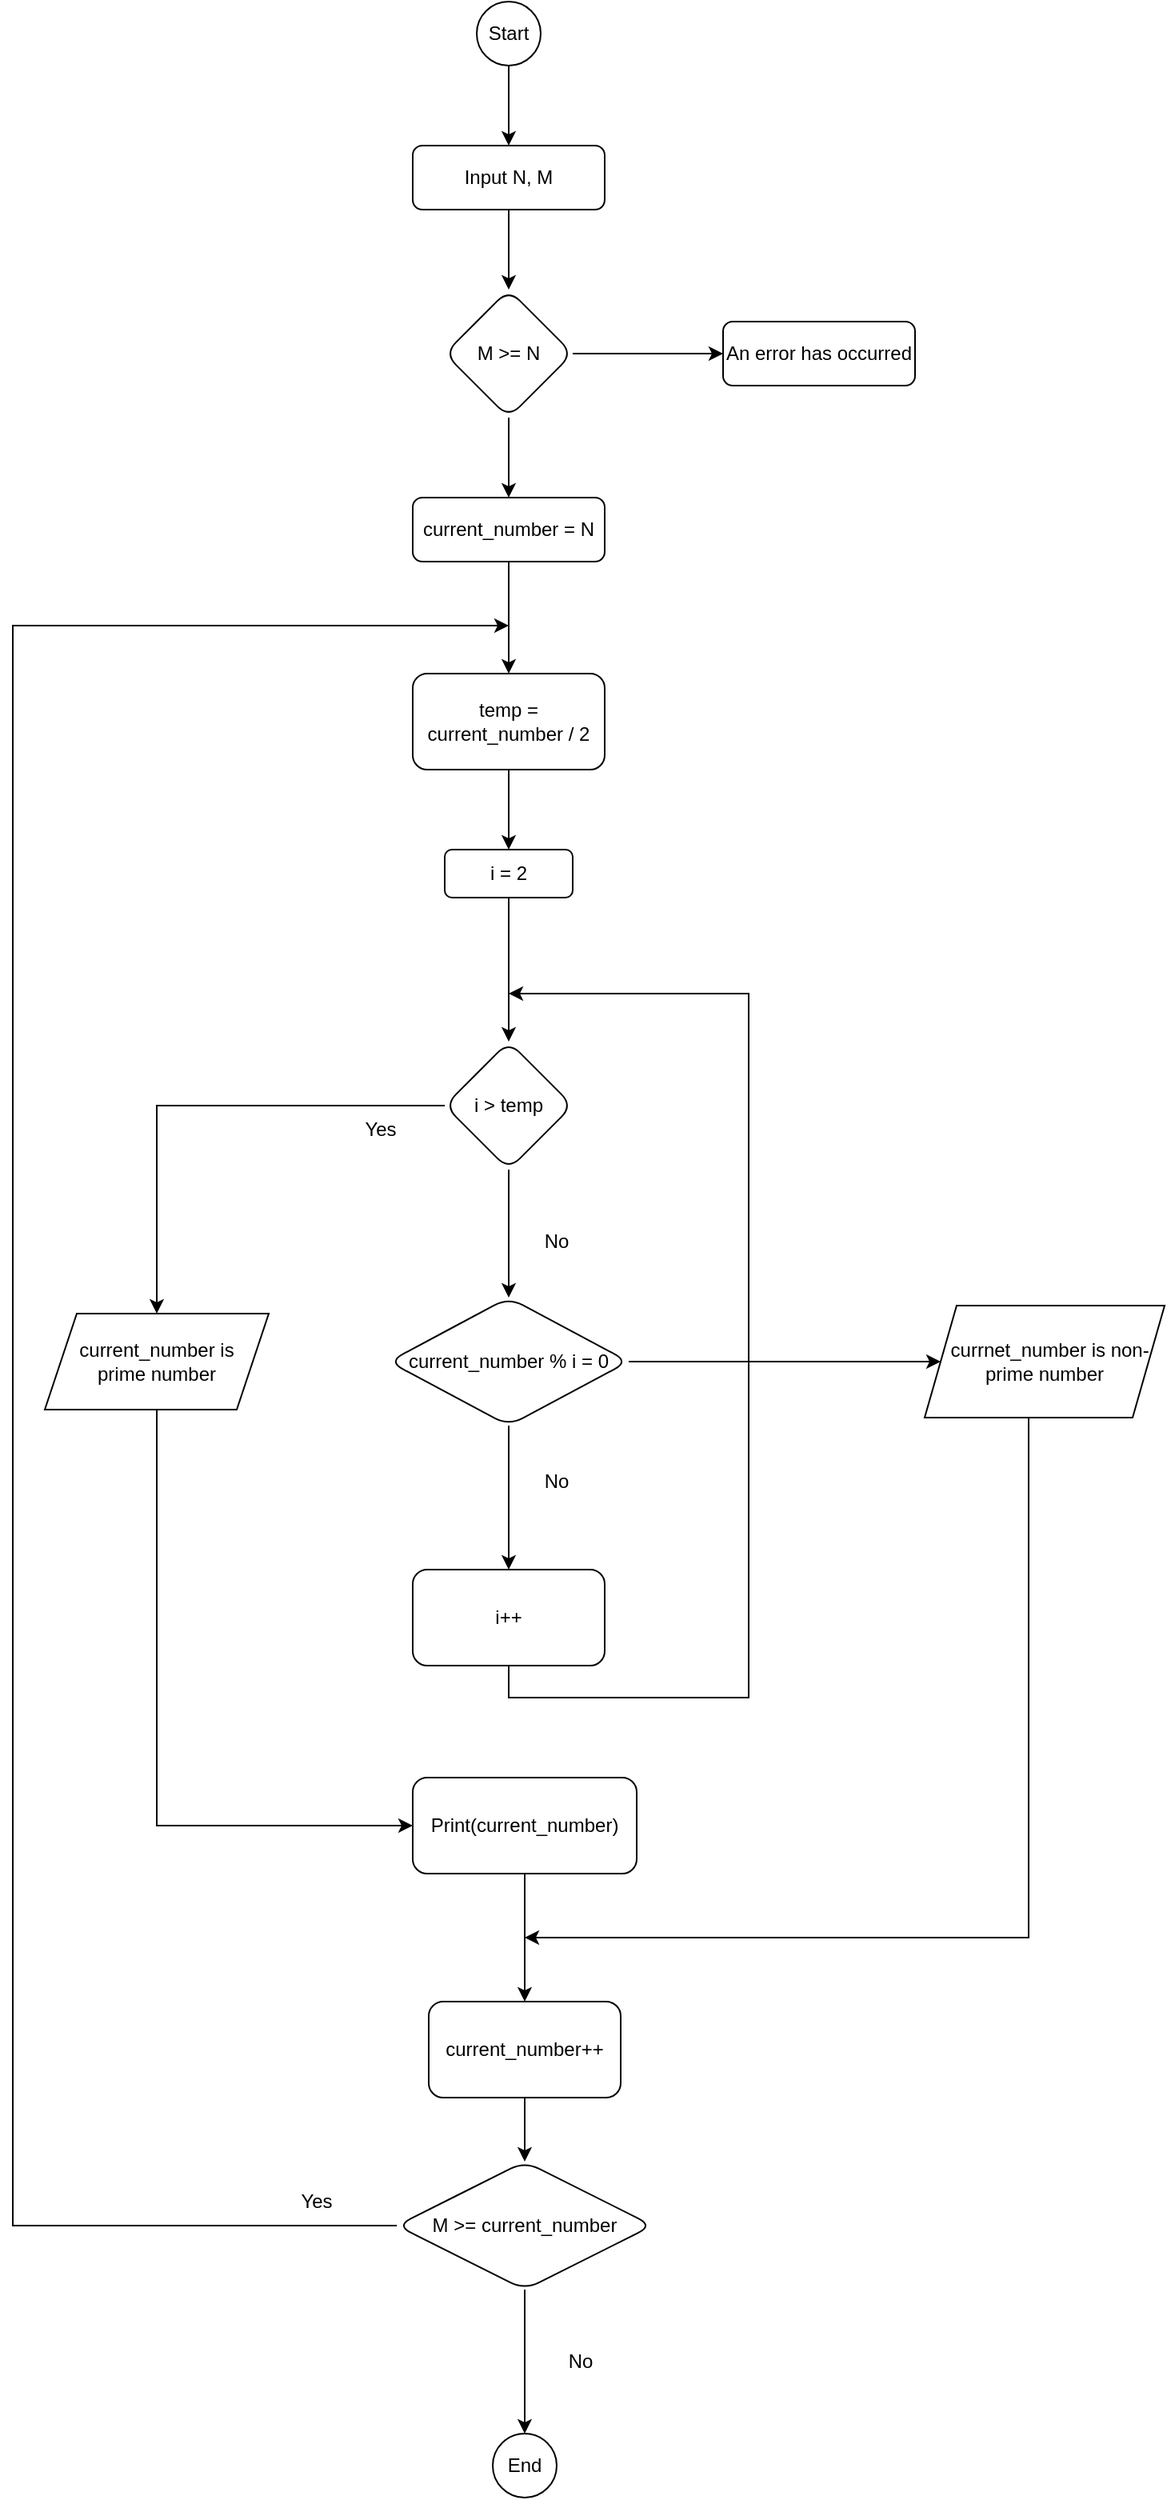 <mxfile version="18.2.1" type="device"><diagram id="C5RBs43oDa-KdzZeNtuy" name="Page-1"><mxGraphModel dx="3910" dy="2409" grid="1" gridSize="10" guides="1" tooltips="1" connect="1" arrows="1" fold="1" page="1" pageScale="1" pageWidth="827" pageHeight="1169" math="0" shadow="0"><root><mxCell id="WIyWlLk6GJQsqaUBKTNV-0"/><mxCell id="WIyWlLk6GJQsqaUBKTNV-1" parent="WIyWlLk6GJQsqaUBKTNV-0"/><mxCell id="dlqSTNYIiKk6qtpHYhSX-20" value="" style="edgeStyle=orthogonalEdgeStyle;rounded=0;orthogonalLoop=1;jettySize=auto;html=1;" edge="1" parent="WIyWlLk6GJQsqaUBKTNV-1" source="WIyWlLk6GJQsqaUBKTNV-3" target="dlqSTNYIiKk6qtpHYhSX-19"><mxGeometry relative="1" as="geometry"/></mxCell><mxCell id="WIyWlLk6GJQsqaUBKTNV-3" value="Input N, M" style="rounded=1;whiteSpace=wrap;html=1;fontSize=12;glass=0;strokeWidth=1;shadow=0;" parent="WIyWlLk6GJQsqaUBKTNV-1" vertex="1"><mxGeometry x="160" y="80" width="120" height="40" as="geometry"/></mxCell><mxCell id="WIyWlLk6GJQsqaUBKTNV-7" value="An error has occurred" style="rounded=1;whiteSpace=wrap;html=1;fontSize=12;glass=0;strokeWidth=1;shadow=0;" parent="WIyWlLk6GJQsqaUBKTNV-1" vertex="1"><mxGeometry x="354" y="190" width="120" height="40" as="geometry"/></mxCell><mxCell id="dlqSTNYIiKk6qtpHYhSX-10" value="" style="edgeStyle=orthogonalEdgeStyle;rounded=0;orthogonalLoop=1;jettySize=auto;html=1;" edge="1" parent="WIyWlLk6GJQsqaUBKTNV-1" source="dlqSTNYIiKk6qtpHYhSX-0" target="dlqSTNYIiKk6qtpHYhSX-9"><mxGeometry relative="1" as="geometry"/></mxCell><mxCell id="dlqSTNYIiKk6qtpHYhSX-0" value="current_number = N" style="rounded=1;whiteSpace=wrap;html=1;" vertex="1" parent="WIyWlLk6GJQsqaUBKTNV-1"><mxGeometry x="160" y="300" width="120" height="40" as="geometry"/></mxCell><mxCell id="dlqSTNYIiKk6qtpHYhSX-59" style="edgeStyle=orthogonalEdgeStyle;rounded=0;orthogonalLoop=1;jettySize=auto;html=1;exitX=0;exitY=0.5;exitDx=0;exitDy=0;" edge="1" parent="WIyWlLk6GJQsqaUBKTNV-1" source="dlqSTNYIiKk6qtpHYhSX-66"><mxGeometry relative="1" as="geometry"><mxPoint x="220" y="380" as="targetPoint"/><mxPoint x="145" y="1380" as="sourcePoint"/><Array as="points"><mxPoint x="150" y="1380"/><mxPoint x="-90" y="1380"/><mxPoint x="-90" y="380"/></Array></mxGeometry></mxCell><mxCell id="dlqSTNYIiKk6qtpHYhSX-62" style="edgeStyle=orthogonalEdgeStyle;rounded=0;orthogonalLoop=1;jettySize=auto;html=1;entryX=0.5;entryY=0;entryDx=0;entryDy=0;exitX=0.5;exitY=1;exitDx=0;exitDy=0;" edge="1" parent="WIyWlLk6GJQsqaUBKTNV-1" source="dlqSTNYIiKk6qtpHYhSX-66" target="dlqSTNYIiKk6qtpHYhSX-39"><mxGeometry relative="1" as="geometry"><mxPoint x="230" y="1410" as="sourcePoint"/></mxGeometry></mxCell><mxCell id="dlqSTNYIiKk6qtpHYhSX-12" value="" style="edgeStyle=orthogonalEdgeStyle;rounded=0;orthogonalLoop=1;jettySize=auto;html=1;" edge="1" parent="WIyWlLk6GJQsqaUBKTNV-1" source="dlqSTNYIiKk6qtpHYhSX-9" target="dlqSTNYIiKk6qtpHYhSX-11"><mxGeometry relative="1" as="geometry"/></mxCell><mxCell id="dlqSTNYIiKk6qtpHYhSX-9" value="temp = current_number / 2" style="whiteSpace=wrap;html=1;rounded=1;" vertex="1" parent="WIyWlLk6GJQsqaUBKTNV-1"><mxGeometry x="160" y="410" width="120" height="60" as="geometry"/></mxCell><mxCell id="dlqSTNYIiKk6qtpHYhSX-16" value="" style="edgeStyle=orthogonalEdgeStyle;rounded=0;orthogonalLoop=1;jettySize=auto;html=1;" edge="1" parent="WIyWlLk6GJQsqaUBKTNV-1" source="dlqSTNYIiKk6qtpHYhSX-11" target="dlqSTNYIiKk6qtpHYhSX-15"><mxGeometry relative="1" as="geometry"/></mxCell><mxCell id="dlqSTNYIiKk6qtpHYhSX-11" value="i = 2" style="whiteSpace=wrap;html=1;rounded=1;" vertex="1" parent="WIyWlLk6GJQsqaUBKTNV-1"><mxGeometry x="180" y="520" width="80" height="30" as="geometry"/></mxCell><mxCell id="dlqSTNYIiKk6qtpHYhSX-30" value="" style="edgeStyle=orthogonalEdgeStyle;rounded=0;orthogonalLoop=1;jettySize=auto;html=1;" edge="1" parent="WIyWlLk6GJQsqaUBKTNV-1" source="dlqSTNYIiKk6qtpHYhSX-15" target="dlqSTNYIiKk6qtpHYhSX-29"><mxGeometry relative="1" as="geometry"/></mxCell><mxCell id="dlqSTNYIiKk6qtpHYhSX-51" style="edgeStyle=orthogonalEdgeStyle;rounded=0;orthogonalLoop=1;jettySize=auto;html=1;entryX=0.5;entryY=0;entryDx=0;entryDy=0;" edge="1" parent="WIyWlLk6GJQsqaUBKTNV-1" source="dlqSTNYIiKk6qtpHYhSX-15" target="dlqSTNYIiKk6qtpHYhSX-50"><mxGeometry relative="1" as="geometry"/></mxCell><mxCell id="dlqSTNYIiKk6qtpHYhSX-15" value="i &amp;gt; temp" style="rhombus;whiteSpace=wrap;html=1;rounded=1;" vertex="1" parent="WIyWlLk6GJQsqaUBKTNV-1"><mxGeometry x="180" y="640" width="80" height="80" as="geometry"/></mxCell><mxCell id="dlqSTNYIiKk6qtpHYhSX-22" value="" style="edgeStyle=orthogonalEdgeStyle;rounded=0;orthogonalLoop=1;jettySize=auto;html=1;" edge="1" parent="WIyWlLk6GJQsqaUBKTNV-1" source="dlqSTNYIiKk6qtpHYhSX-19" target="WIyWlLk6GJQsqaUBKTNV-7"><mxGeometry relative="1" as="geometry"/></mxCell><mxCell id="dlqSTNYIiKk6qtpHYhSX-23" style="edgeStyle=orthogonalEdgeStyle;rounded=0;orthogonalLoop=1;jettySize=auto;html=1;exitX=0.5;exitY=1;exitDx=0;exitDy=0;entryX=0.5;entryY=0;entryDx=0;entryDy=0;" edge="1" parent="WIyWlLk6GJQsqaUBKTNV-1" source="dlqSTNYIiKk6qtpHYhSX-19" target="dlqSTNYIiKk6qtpHYhSX-0"><mxGeometry relative="1" as="geometry"/></mxCell><mxCell id="dlqSTNYIiKk6qtpHYhSX-19" value="M &amp;gt;= N" style="rhombus;whiteSpace=wrap;html=1;rounded=1;glass=0;strokeWidth=1;shadow=0;" vertex="1" parent="WIyWlLk6GJQsqaUBKTNV-1"><mxGeometry x="180" y="170" width="80" height="80" as="geometry"/></mxCell><mxCell id="dlqSTNYIiKk6qtpHYhSX-26" value="No" style="text;html=1;strokeColor=none;fillColor=none;align=center;verticalAlign=middle;whiteSpace=wrap;rounded=0;" vertex="1" parent="WIyWlLk6GJQsqaUBKTNV-1"><mxGeometry x="220" y="750" width="60" height="30" as="geometry"/></mxCell><mxCell id="dlqSTNYIiKk6qtpHYhSX-32" value="" style="edgeStyle=orthogonalEdgeStyle;rounded=0;orthogonalLoop=1;jettySize=auto;html=1;" edge="1" parent="WIyWlLk6GJQsqaUBKTNV-1" source="dlqSTNYIiKk6qtpHYhSX-29" target="dlqSTNYIiKk6qtpHYhSX-31"><mxGeometry relative="1" as="geometry"/></mxCell><mxCell id="dlqSTNYIiKk6qtpHYhSX-65" style="edgeStyle=orthogonalEdgeStyle;rounded=0;orthogonalLoop=1;jettySize=auto;html=1;exitX=1;exitY=0.5;exitDx=0;exitDy=0;entryX=0;entryY=0.5;entryDx=0;entryDy=0;" edge="1" parent="WIyWlLk6GJQsqaUBKTNV-1" source="dlqSTNYIiKk6qtpHYhSX-29" target="dlqSTNYIiKk6qtpHYhSX-53"><mxGeometry relative="1" as="geometry"/></mxCell><mxCell id="dlqSTNYIiKk6qtpHYhSX-29" value="current_number % i = 0" style="rhombus;whiteSpace=wrap;html=1;rounded=1;" vertex="1" parent="WIyWlLk6GJQsqaUBKTNV-1"><mxGeometry x="145" y="800" width="150" height="80" as="geometry"/></mxCell><mxCell id="dlqSTNYIiKk6qtpHYhSX-35" style="edgeStyle=orthogonalEdgeStyle;rounded=0;orthogonalLoop=1;jettySize=auto;html=1;exitX=0.5;exitY=1;exitDx=0;exitDy=0;" edge="1" parent="WIyWlLk6GJQsqaUBKTNV-1" source="dlqSTNYIiKk6qtpHYhSX-31"><mxGeometry relative="1" as="geometry"><mxPoint x="220" y="610" as="targetPoint"/><Array as="points"><mxPoint x="220" y="1050"/><mxPoint x="370" y="1050"/><mxPoint x="370" y="610"/></Array></mxGeometry></mxCell><mxCell id="dlqSTNYIiKk6qtpHYhSX-31" value="i++" style="whiteSpace=wrap;html=1;rounded=1;" vertex="1" parent="WIyWlLk6GJQsqaUBKTNV-1"><mxGeometry x="160" y="970" width="120" height="60" as="geometry"/></mxCell><mxCell id="dlqSTNYIiKk6qtpHYhSX-33" value="No" style="text;html=1;strokeColor=none;fillColor=none;align=center;verticalAlign=middle;whiteSpace=wrap;rounded=0;" vertex="1" parent="WIyWlLk6GJQsqaUBKTNV-1"><mxGeometry x="220" y="900" width="60" height="30" as="geometry"/></mxCell><mxCell id="dlqSTNYIiKk6qtpHYhSX-38" style="edgeStyle=orthogonalEdgeStyle;rounded=0;orthogonalLoop=1;jettySize=auto;html=1;exitX=0.5;exitY=1;exitDx=0;exitDy=0;entryX=0.5;entryY=0;entryDx=0;entryDy=0;" edge="1" parent="WIyWlLk6GJQsqaUBKTNV-1" source="dlqSTNYIiKk6qtpHYhSX-37" target="WIyWlLk6GJQsqaUBKTNV-3"><mxGeometry relative="1" as="geometry"/></mxCell><mxCell id="dlqSTNYIiKk6qtpHYhSX-37" value="Start" style="ellipse;whiteSpace=wrap;html=1;aspect=fixed;" vertex="1" parent="WIyWlLk6GJQsqaUBKTNV-1"><mxGeometry x="200" y="-10" width="40" height="40" as="geometry"/></mxCell><mxCell id="dlqSTNYIiKk6qtpHYhSX-39" value="End" style="ellipse;whiteSpace=wrap;html=1;aspect=fixed;" vertex="1" parent="WIyWlLk6GJQsqaUBKTNV-1"><mxGeometry x="210" y="1510" width="40" height="40" as="geometry"/></mxCell><mxCell id="dlqSTNYIiKk6qtpHYhSX-56" value="" style="edgeStyle=orthogonalEdgeStyle;rounded=0;orthogonalLoop=1;jettySize=auto;html=1;" edge="1" parent="WIyWlLk6GJQsqaUBKTNV-1" source="dlqSTNYIiKk6qtpHYhSX-47" target="dlqSTNYIiKk6qtpHYhSX-55"><mxGeometry relative="1" as="geometry"/></mxCell><mxCell id="dlqSTNYIiKk6qtpHYhSX-47" value="Print(current_number)" style="whiteSpace=wrap;html=1;rounded=1;" vertex="1" parent="WIyWlLk6GJQsqaUBKTNV-1"><mxGeometry x="160" y="1100" width="140" height="60" as="geometry"/></mxCell><mxCell id="dlqSTNYIiKk6qtpHYhSX-49" value="Yes" style="text;html=1;strokeColor=none;fillColor=none;align=center;verticalAlign=middle;whiteSpace=wrap;rounded=0;" vertex="1" parent="WIyWlLk6GJQsqaUBKTNV-1"><mxGeometry x="110" y="680" width="60" height="30" as="geometry"/></mxCell><mxCell id="dlqSTNYIiKk6qtpHYhSX-52" style="edgeStyle=orthogonalEdgeStyle;rounded=0;orthogonalLoop=1;jettySize=auto;html=1;exitX=0.5;exitY=1;exitDx=0;exitDy=0;entryX=0;entryY=0.5;entryDx=0;entryDy=0;" edge="1" parent="WIyWlLk6GJQsqaUBKTNV-1" source="dlqSTNYIiKk6qtpHYhSX-50" target="dlqSTNYIiKk6qtpHYhSX-47"><mxGeometry relative="1" as="geometry"/></mxCell><mxCell id="dlqSTNYIiKk6qtpHYhSX-50" value="current_number is &lt;br&gt;prime number" style="shape=parallelogram;perimeter=parallelogramPerimeter;whiteSpace=wrap;html=1;fixedSize=1;" vertex="1" parent="WIyWlLk6GJQsqaUBKTNV-1"><mxGeometry x="-70" y="810" width="140" height="60" as="geometry"/></mxCell><mxCell id="dlqSTNYIiKk6qtpHYhSX-64" style="edgeStyle=orthogonalEdgeStyle;rounded=0;orthogonalLoop=1;jettySize=auto;html=1;exitX=0.5;exitY=1;exitDx=0;exitDy=0;" edge="1" parent="WIyWlLk6GJQsqaUBKTNV-1" source="dlqSTNYIiKk6qtpHYhSX-53"><mxGeometry relative="1" as="geometry"><mxPoint x="230" y="1200" as="targetPoint"/><Array as="points"><mxPoint x="545" y="1200"/></Array></mxGeometry></mxCell><mxCell id="dlqSTNYIiKk6qtpHYhSX-53" value="&amp;nbsp; currnet_number is non-prime number" style="shape=parallelogram;perimeter=parallelogramPerimeter;whiteSpace=wrap;html=1;fixedSize=1;" vertex="1" parent="WIyWlLk6GJQsqaUBKTNV-1"><mxGeometry x="480" y="805" width="150" height="70" as="geometry"/></mxCell><mxCell id="dlqSTNYIiKk6qtpHYhSX-67" value="" style="edgeStyle=orthogonalEdgeStyle;rounded=0;orthogonalLoop=1;jettySize=auto;html=1;" edge="1" parent="WIyWlLk6GJQsqaUBKTNV-1" source="dlqSTNYIiKk6qtpHYhSX-55" target="dlqSTNYIiKk6qtpHYhSX-66"><mxGeometry relative="1" as="geometry"/></mxCell><mxCell id="dlqSTNYIiKk6qtpHYhSX-55" value="current_number++" style="whiteSpace=wrap;html=1;rounded=1;" vertex="1" parent="WIyWlLk6GJQsqaUBKTNV-1"><mxGeometry x="170" y="1240" width="120" height="60" as="geometry"/></mxCell><mxCell id="dlqSTNYIiKk6qtpHYhSX-60" value="Yes" style="text;html=1;strokeColor=none;fillColor=none;align=center;verticalAlign=middle;whiteSpace=wrap;rounded=0;" vertex="1" parent="WIyWlLk6GJQsqaUBKTNV-1"><mxGeometry x="70" y="1350" width="60" height="30" as="geometry"/></mxCell><mxCell id="dlqSTNYIiKk6qtpHYhSX-63" value="No" style="text;html=1;strokeColor=none;fillColor=none;align=center;verticalAlign=middle;whiteSpace=wrap;rounded=0;" vertex="1" parent="WIyWlLk6GJQsqaUBKTNV-1"><mxGeometry x="235" y="1450" width="60" height="30" as="geometry"/></mxCell><mxCell id="dlqSTNYIiKk6qtpHYhSX-66" value="M &amp;gt;= current_number" style="rhombus;whiteSpace=wrap;html=1;rounded=1;" vertex="1" parent="WIyWlLk6GJQsqaUBKTNV-1"><mxGeometry x="150" y="1340" width="160" height="80" as="geometry"/></mxCell></root></mxGraphModel></diagram></mxfile>